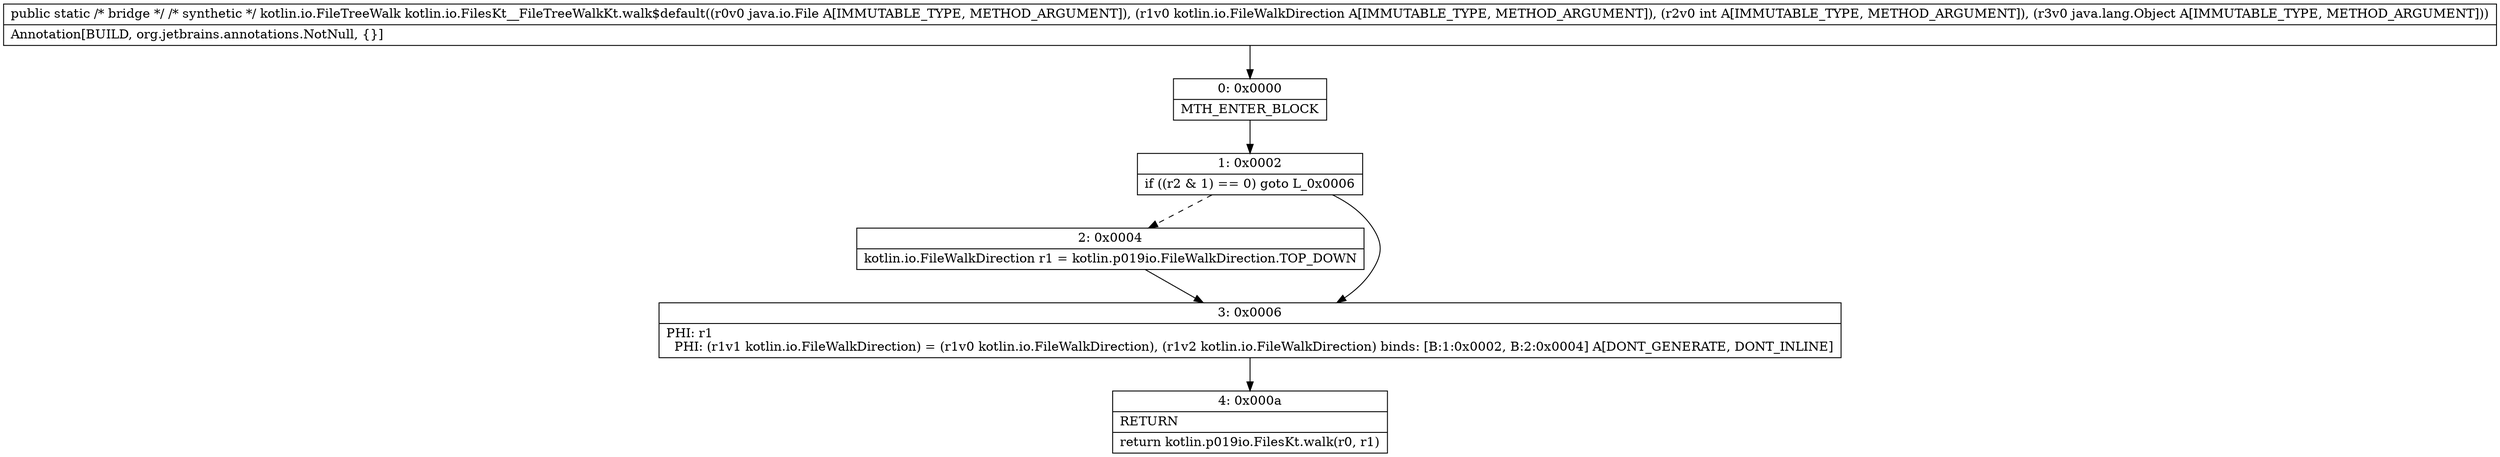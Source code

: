 digraph "CFG forkotlin.io.FilesKt__FileTreeWalkKt.walk$default(Ljava\/io\/File;Lkotlin\/io\/FileWalkDirection;ILjava\/lang\/Object;)Lkotlin\/io\/FileTreeWalk;" {
Node_0 [shape=record,label="{0\:\ 0x0000|MTH_ENTER_BLOCK\l}"];
Node_1 [shape=record,label="{1\:\ 0x0002|if ((r2 & 1) == 0) goto L_0x0006\l}"];
Node_2 [shape=record,label="{2\:\ 0x0004|kotlin.io.FileWalkDirection r1 = kotlin.p019io.FileWalkDirection.TOP_DOWN\l}"];
Node_3 [shape=record,label="{3\:\ 0x0006|PHI: r1 \l  PHI: (r1v1 kotlin.io.FileWalkDirection) = (r1v0 kotlin.io.FileWalkDirection), (r1v2 kotlin.io.FileWalkDirection) binds: [B:1:0x0002, B:2:0x0004] A[DONT_GENERATE, DONT_INLINE]\l}"];
Node_4 [shape=record,label="{4\:\ 0x000a|RETURN\l|return kotlin.p019io.FilesKt.walk(r0, r1)\l}"];
MethodNode[shape=record,label="{public static \/* bridge *\/ \/* synthetic *\/ kotlin.io.FileTreeWalk kotlin.io.FilesKt__FileTreeWalkKt.walk$default((r0v0 java.io.File A[IMMUTABLE_TYPE, METHOD_ARGUMENT]), (r1v0 kotlin.io.FileWalkDirection A[IMMUTABLE_TYPE, METHOD_ARGUMENT]), (r2v0 int A[IMMUTABLE_TYPE, METHOD_ARGUMENT]), (r3v0 java.lang.Object A[IMMUTABLE_TYPE, METHOD_ARGUMENT]))  | Annotation[BUILD, org.jetbrains.annotations.NotNull, \{\}]\l}"];
MethodNode -> Node_0;
Node_0 -> Node_1;
Node_1 -> Node_2[style=dashed];
Node_1 -> Node_3;
Node_2 -> Node_3;
Node_3 -> Node_4;
}

